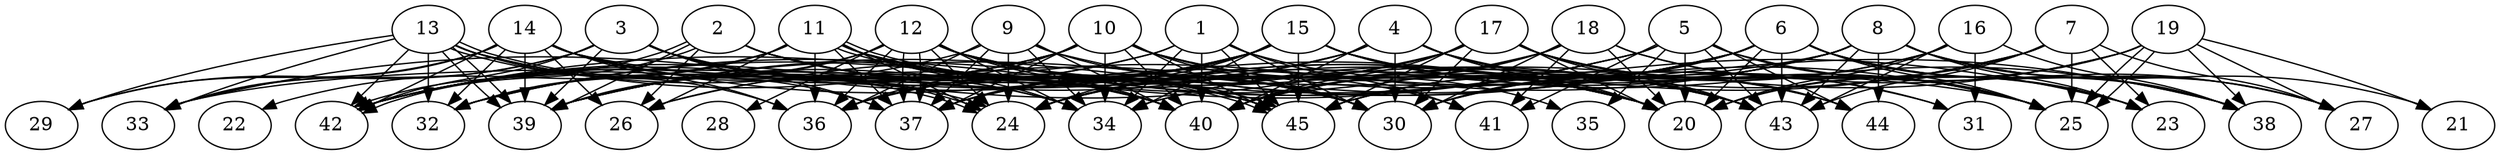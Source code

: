 // DAG automatically generated by daggen at Thu Oct  3 14:07:24 2019
// ./daggen --dot -n 45 --ccr 0.3 --fat 0.9 --regular 0.5 --density 0.7 --mindata 5242880 --maxdata 52428800 
digraph G {
  1 [size="69765120", alpha="0.04", expect_size="20929536"] 
  1 -> 20 [size ="20929536"]
  1 -> 30 [size ="20929536"]
  1 -> 34 [size ="20929536"]
  1 -> 39 [size ="20929536"]
  1 -> 40 [size ="20929536"]
  1 -> 41 [size ="20929536"]
  1 -> 42 [size ="20929536"]
  1 -> 45 [size ="20929536"]
  2 [size="154835627", alpha="0.19", expect_size="46450688"] 
  2 -> 20 [size ="46450688"]
  2 -> 26 [size ="46450688"]
  2 -> 30 [size ="46450688"]
  2 -> 39 [size ="46450688"]
  2 -> 40 [size ="46450688"]
  2 -> 42 [size ="46450688"]
  2 -> 42 [size ="46450688"]
  2 -> 45 [size ="46450688"]
  3 [size="152197120", alpha="0.08", expect_size="45659136"] 
  3 -> 20 [size ="45659136"]
  3 -> 24 [size ="45659136"]
  3 -> 29 [size ="45659136"]
  3 -> 33 [size ="45659136"]
  3 -> 34 [size ="45659136"]
  3 -> 37 [size ="45659136"]
  3 -> 39 [size ="45659136"]
  3 -> 40 [size ="45659136"]
  3 -> 42 [size ="45659136"]
  3 -> 45 [size ="45659136"]
  4 [size="54483627", alpha="0.02", expect_size="16345088"] 
  4 -> 20 [size ="16345088"]
  4 -> 25 [size ="16345088"]
  4 -> 30 [size ="16345088"]
  4 -> 36 [size ="16345088"]
  4 -> 39 [size ="16345088"]
  4 -> 40 [size ="16345088"]
  4 -> 42 [size ="16345088"]
  4 -> 43 [size ="16345088"]
  4 -> 44 [size ="16345088"]
  5 [size="71478613", alpha="0.13", expect_size="21443584"] 
  5 -> 20 [size ="21443584"]
  5 -> 25 [size ="21443584"]
  5 -> 27 [size ="21443584"]
  5 -> 32 [size ="21443584"]
  5 -> 35 [size ="21443584"]
  5 -> 39 [size ="21443584"]
  5 -> 41 [size ="21443584"]
  5 -> 42 [size ="21443584"]
  5 -> 43 [size ="21443584"]
  5 -> 44 [size ="21443584"]
  6 [size="115500373", alpha="0.14", expect_size="34650112"] 
  6 -> 20 [size ="34650112"]
  6 -> 23 [size ="34650112"]
  6 -> 25 [size ="34650112"]
  6 -> 26 [size ="34650112"]
  6 -> 27 [size ="34650112"]
  6 -> 30 [size ="34650112"]
  6 -> 37 [size ="34650112"]
  6 -> 38 [size ="34650112"]
  6 -> 39 [size ="34650112"]
  6 -> 40 [size ="34650112"]
  6 -> 43 [size ="34650112"]
  6 -> 45 [size ="34650112"]
  7 [size="87862613", alpha="0.08", expect_size="26358784"] 
  7 -> 20 [size ="26358784"]
  7 -> 23 [size ="26358784"]
  7 -> 24 [size ="26358784"]
  7 -> 25 [size ="26358784"]
  7 -> 27 [size ="26358784"]
  7 -> 34 [size ="26358784"]
  7 -> 43 [size ="26358784"]
  8 [size="100048213", alpha="0.13", expect_size="30014464"] 
  8 -> 21 [size ="30014464"]
  8 -> 23 [size ="30014464"]
  8 -> 24 [size ="30014464"]
  8 -> 27 [size ="30014464"]
  8 -> 33 [size ="30014464"]
  8 -> 34 [size ="30014464"]
  8 -> 36 [size ="30014464"]
  8 -> 38 [size ="30014464"]
  8 -> 43 [size ="30014464"]
  8 -> 44 [size ="30014464"]
  8 -> 45 [size ="30014464"]
  9 [size="85527893", alpha="0.19", expect_size="25658368"] 
  9 -> 24 [size ="25658368"]
  9 -> 30 [size ="25658368"]
  9 -> 34 [size ="25658368"]
  9 -> 36 [size ="25658368"]
  9 -> 37 [size ="25658368"]
  9 -> 38 [size ="25658368"]
  9 -> 40 [size ="25658368"]
  9 -> 42 [size ="25658368"]
  10 [size="31815680", alpha="0.02", expect_size="9544704"] 
  10 -> 25 [size ="9544704"]
  10 -> 30 [size ="9544704"]
  10 -> 32 [size ="9544704"]
  10 -> 34 [size ="9544704"]
  10 -> 35 [size ="9544704"]
  10 -> 36 [size ="9544704"]
  10 -> 37 [size ="9544704"]
  10 -> 39 [size ="9544704"]
  10 -> 40 [size ="9544704"]
  10 -> 42 [size ="9544704"]
  10 -> 43 [size ="9544704"]
  10 -> 45 [size ="9544704"]
  11 [size="136123733", alpha="0.08", expect_size="40837120"] 
  11 -> 22 [size ="40837120"]
  11 -> 24 [size ="40837120"]
  11 -> 26 [size ="40837120"]
  11 -> 30 [size ="40837120"]
  11 -> 32 [size ="40837120"]
  11 -> 34 [size ="40837120"]
  11 -> 36 [size ="40837120"]
  11 -> 37 [size ="40837120"]
  11 -> 40 [size ="40837120"]
  11 -> 43 [size ="40837120"]
  11 -> 45 [size ="40837120"]
  11 -> 45 [size ="40837120"]
  12 [size="166847147", alpha="0.05", expect_size="50054144"] 
  12 -> 23 [size ="50054144"]
  12 -> 24 [size ="50054144"]
  12 -> 28 [size ="50054144"]
  12 -> 32 [size ="50054144"]
  12 -> 34 [size ="50054144"]
  12 -> 36 [size ="50054144"]
  12 -> 37 [size ="50054144"]
  12 -> 37 [size ="50054144"]
  12 -> 39 [size ="50054144"]
  12 -> 40 [size ="50054144"]
  12 -> 41 [size ="50054144"]
  12 -> 43 [size ="50054144"]
  12 -> 45 [size ="50054144"]
  13 [size="161047893", alpha="0.16", expect_size="48314368"] 
  13 -> 24 [size ="48314368"]
  13 -> 24 [size ="48314368"]
  13 -> 29 [size ="48314368"]
  13 -> 30 [size ="48314368"]
  13 -> 32 [size ="48314368"]
  13 -> 33 [size ="48314368"]
  13 -> 36 [size ="48314368"]
  13 -> 39 [size ="48314368"]
  13 -> 39 [size ="48314368"]
  13 -> 40 [size ="48314368"]
  13 -> 42 [size ="48314368"]
  14 [size="65368747", alpha="0.05", expect_size="19610624"] 
  14 -> 20 [size ="19610624"]
  14 -> 25 [size ="19610624"]
  14 -> 26 [size ="19610624"]
  14 -> 29 [size ="19610624"]
  14 -> 32 [size ="19610624"]
  14 -> 33 [size ="19610624"]
  14 -> 34 [size ="19610624"]
  14 -> 36 [size ="19610624"]
  14 -> 37 [size ="19610624"]
  14 -> 39 [size ="19610624"]
  14 -> 42 [size ="19610624"]
  15 [size="80749227", alpha="0.06", expect_size="24224768"] 
  15 -> 20 [size ="24224768"]
  15 -> 24 [size ="24224768"]
  15 -> 26 [size ="24224768"]
  15 -> 31 [size ="24224768"]
  15 -> 34 [size ="24224768"]
  15 -> 36 [size ="24224768"]
  15 -> 37 [size ="24224768"]
  15 -> 38 [size ="24224768"]
  15 -> 39 [size ="24224768"]
  15 -> 42 [size ="24224768"]
  15 -> 43 [size ="24224768"]
  15 -> 44 [size ="24224768"]
  15 -> 45 [size ="24224768"]
  16 [size="23975253", alpha="0.07", expect_size="7192576"] 
  16 -> 20 [size ="7192576"]
  16 -> 30 [size ="7192576"]
  16 -> 31 [size ="7192576"]
  16 -> 38 [size ="7192576"]
  16 -> 43 [size ="7192576"]
  16 -> 45 [size ="7192576"]
  17 [size="133075627", alpha="0.17", expect_size="39922688"] 
  17 -> 20 [size ="39922688"]
  17 -> 24 [size ="39922688"]
  17 -> 25 [size ="39922688"]
  17 -> 30 [size ="39922688"]
  17 -> 31 [size ="39922688"]
  17 -> 33 [size ="39922688"]
  17 -> 37 [size ="39922688"]
  17 -> 40 [size ="39922688"]
  17 -> 43 [size ="39922688"]
  17 -> 44 [size ="39922688"]
  17 -> 45 [size ="39922688"]
  18 [size="36246187", alpha="0.05", expect_size="10873856"] 
  18 -> 20 [size ="10873856"]
  18 -> 23 [size ="10873856"]
  18 -> 24 [size ="10873856"]
  18 -> 25 [size ="10873856"]
  18 -> 30 [size ="10873856"]
  18 -> 32 [size ="10873856"]
  18 -> 40 [size ="10873856"]
  18 -> 41 [size ="10873856"]
  19 [size="138926080", alpha="0.01", expect_size="41677824"] 
  19 -> 20 [size ="41677824"]
  19 -> 21 [size ="41677824"]
  19 -> 25 [size ="41677824"]
  19 -> 25 [size ="41677824"]
  19 -> 27 [size ="41677824"]
  19 -> 30 [size ="41677824"]
  19 -> 38 [size ="41677824"]
  19 -> 40 [size ="41677824"]
  20 [size="128877227", alpha="0.05", expect_size="38663168"] 
  21 [size="141984427", alpha="0.16", expect_size="42595328"] 
  22 [size="50397867", alpha="0.04", expect_size="15119360"] 
  23 [size="91419307", alpha="0.09", expect_size="27425792"] 
  24 [size="59337387", alpha="0.19", expect_size="17801216"] 
  25 [size="98317653", alpha="0.16", expect_size="29495296"] 
  26 [size="149063680", alpha="0.05", expect_size="44719104"] 
  27 [size="45789867", alpha="0.03", expect_size="13736960"] 
  28 [size="23483733", alpha="0.12", expect_size="7045120"] 
  29 [size="62679040", alpha="0.10", expect_size="18803712"] 
  30 [size="71362560", alpha="0.09", expect_size="21408768"] 
  31 [size="111493120", alpha="0.03", expect_size="33447936"] 
  32 [size="78076587", alpha="0.16", expect_size="23422976"] 
  33 [size="108475733", alpha="0.08", expect_size="32542720"] 
  34 [size="22831787", alpha="0.05", expect_size="6849536"] 
  35 [size="172731733", alpha="0.11", expect_size="51819520"] 
  36 [size="140322133", alpha="0.18", expect_size="42096640"] 
  37 [size="23623680", alpha="0.19", expect_size="7087104"] 
  38 [size="50309120", alpha="0.02", expect_size="15092736"] 
  39 [size="145670827", alpha="0.02", expect_size="43701248"] 
  40 [size="63187627", alpha="0.15", expect_size="18956288"] 
  41 [size="131775147", alpha="0.04", expect_size="39532544"] 
  42 [size="155508053", alpha="0.17", expect_size="46652416"] 
  43 [size="126474240", alpha="0.20", expect_size="37942272"] 
  44 [size="30962347", alpha="0.08", expect_size="9288704"] 
  45 [size="74147840", alpha="0.06", expect_size="22244352"] 
}
